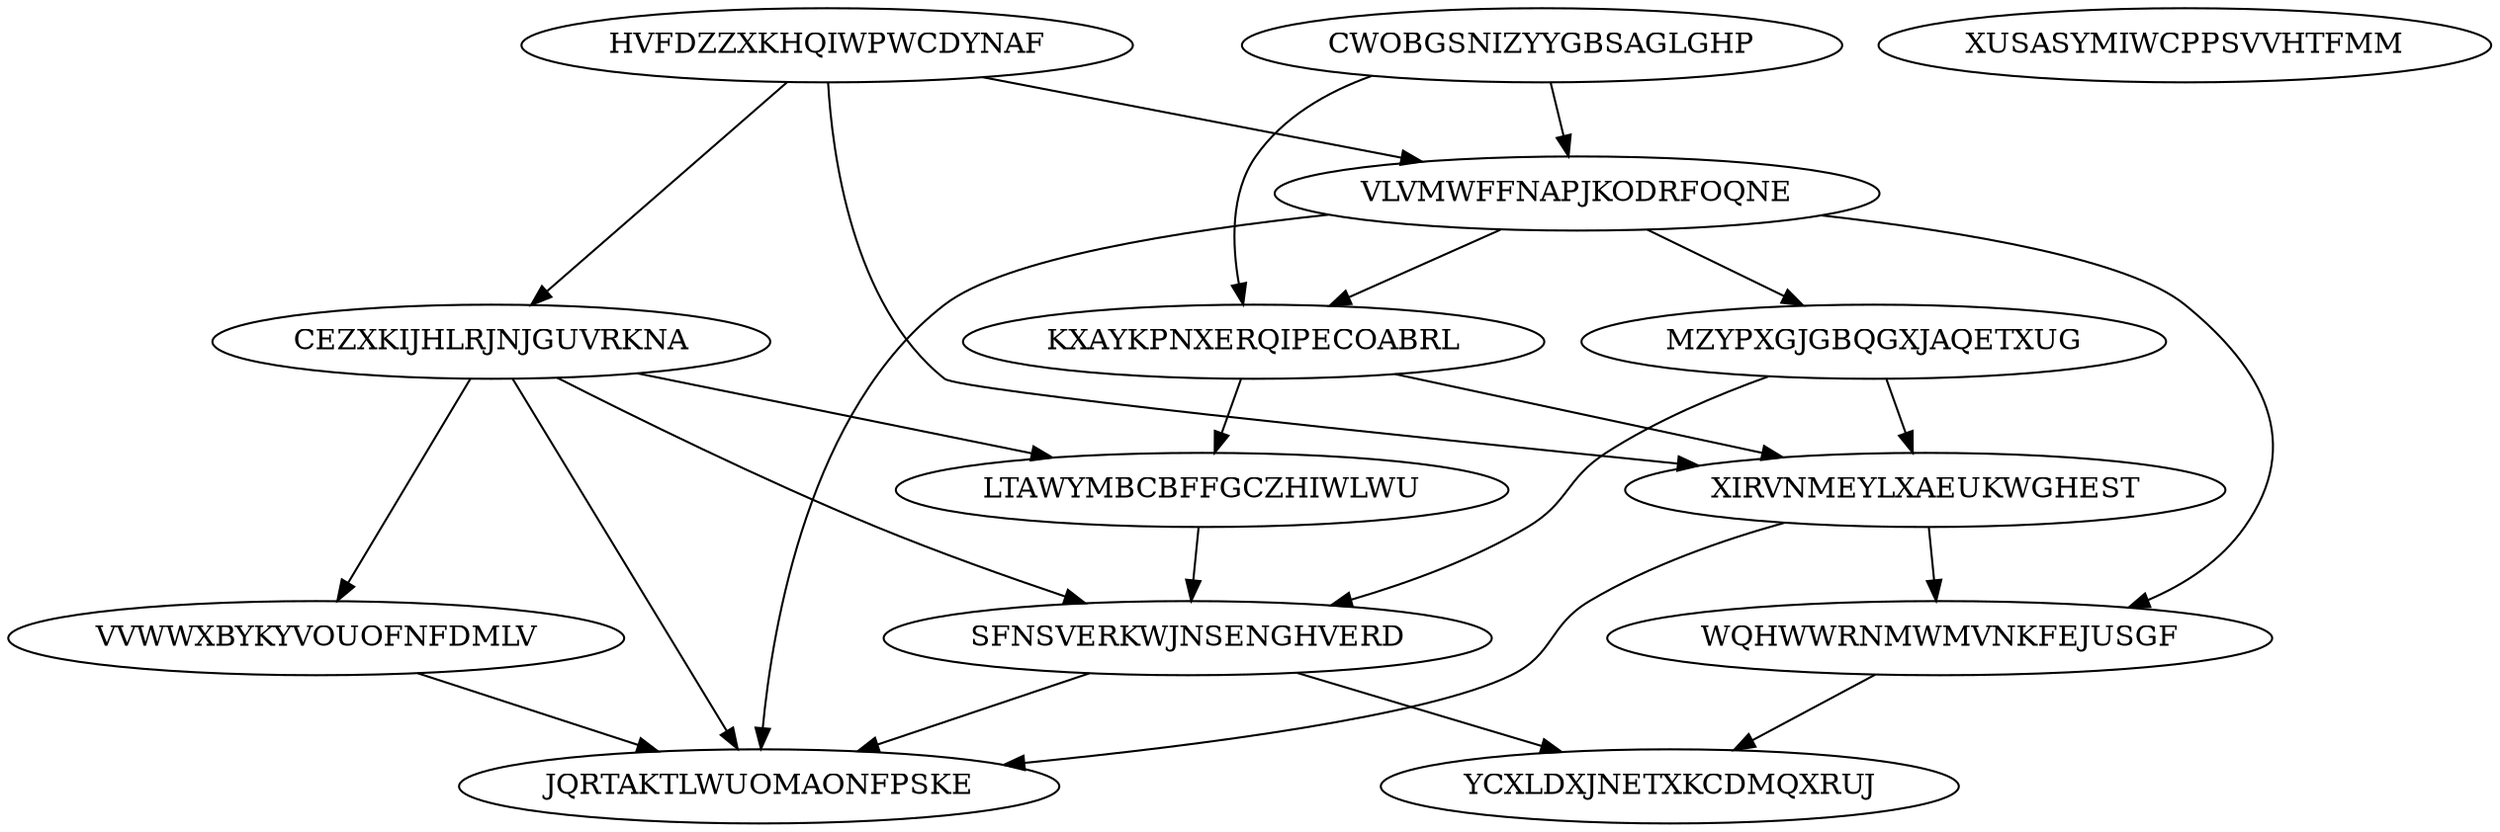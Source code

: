 digraph N14M24 {
	CWOBGSNIZYYGBSAGLGHP	[Weight=11];
	HVFDZZXKHQIWPWCDYNAF	[Weight=11];
	VLVMWFFNAPJKODRFOQNE	[Weight=11];
	MZYPXGJGBQGXJAQETXUG	[Weight=17];
	KXAYKPNXERQIPECOABRL	[Weight=18];
	CEZXKIJHLRJNJGUVRKNA	[Weight=16];
	LTAWYMBCBFFGCZHIWLWU	[Weight=19];
	SFNSVERKWJNSENGHVERD	[Weight=19];
	VVWWXBYKYVOUOFNFDMLV	[Weight=19];
	XIRVNMEYLXAEUKWGHEST	[Weight=17];
	WQHWWRNMWMVNKFEJUSGF	[Weight=18];
	JQRTAKTLWUOMAONFPSKE	[Weight=10];
	XUSASYMIWCPPSVVHTFMM	[Weight=13];
	YCXLDXJNETXKCDMQXRUJ	[Weight=19];
	LTAWYMBCBFFGCZHIWLWU -> SFNSVERKWJNSENGHVERD [Weight=11];
	KXAYKPNXERQIPECOABRL -> XIRVNMEYLXAEUKWGHEST [Weight=16];
	CEZXKIJHLRJNJGUVRKNA -> LTAWYMBCBFFGCZHIWLWU [Weight=11];
	CEZXKIJHLRJNJGUVRKNA -> VVWWXBYKYVOUOFNFDMLV [Weight=12];
	SFNSVERKWJNSENGHVERD -> JQRTAKTLWUOMAONFPSKE [Weight=14];
	VLVMWFFNAPJKODRFOQNE -> WQHWWRNMWMVNKFEJUSGF [Weight=14];
	CEZXKIJHLRJNJGUVRKNA -> JQRTAKTLWUOMAONFPSKE [Weight=16];
	CWOBGSNIZYYGBSAGLGHP -> KXAYKPNXERQIPECOABRL [Weight=15];
	XIRVNMEYLXAEUKWGHEST -> WQHWWRNMWMVNKFEJUSGF [Weight=15];
	CWOBGSNIZYYGBSAGLGHP -> VLVMWFFNAPJKODRFOQNE [Weight=20];
	CEZXKIJHLRJNJGUVRKNA -> SFNSVERKWJNSENGHVERD [Weight=17];
	HVFDZZXKHQIWPWCDYNAF -> XIRVNMEYLXAEUKWGHEST [Weight=10];
	HVFDZZXKHQIWPWCDYNAF -> CEZXKIJHLRJNJGUVRKNA [Weight=20];
	VLVMWFFNAPJKODRFOQNE -> MZYPXGJGBQGXJAQETXUG [Weight=18];
	WQHWWRNMWMVNKFEJUSGF -> YCXLDXJNETXKCDMQXRUJ [Weight=15];
	VLVMWFFNAPJKODRFOQNE -> JQRTAKTLWUOMAONFPSKE [Weight=20];
	VLVMWFFNAPJKODRFOQNE -> KXAYKPNXERQIPECOABRL [Weight=16];
	SFNSVERKWJNSENGHVERD -> YCXLDXJNETXKCDMQXRUJ [Weight=10];
	MZYPXGJGBQGXJAQETXUG -> SFNSVERKWJNSENGHVERD [Weight=15];
	HVFDZZXKHQIWPWCDYNAF -> VLVMWFFNAPJKODRFOQNE [Weight=19];
	VVWWXBYKYVOUOFNFDMLV -> JQRTAKTLWUOMAONFPSKE [Weight=17];
	MZYPXGJGBQGXJAQETXUG -> XIRVNMEYLXAEUKWGHEST [Weight=14];
	XIRVNMEYLXAEUKWGHEST -> JQRTAKTLWUOMAONFPSKE [Weight=20];
	KXAYKPNXERQIPECOABRL -> LTAWYMBCBFFGCZHIWLWU [Weight=15];
}
